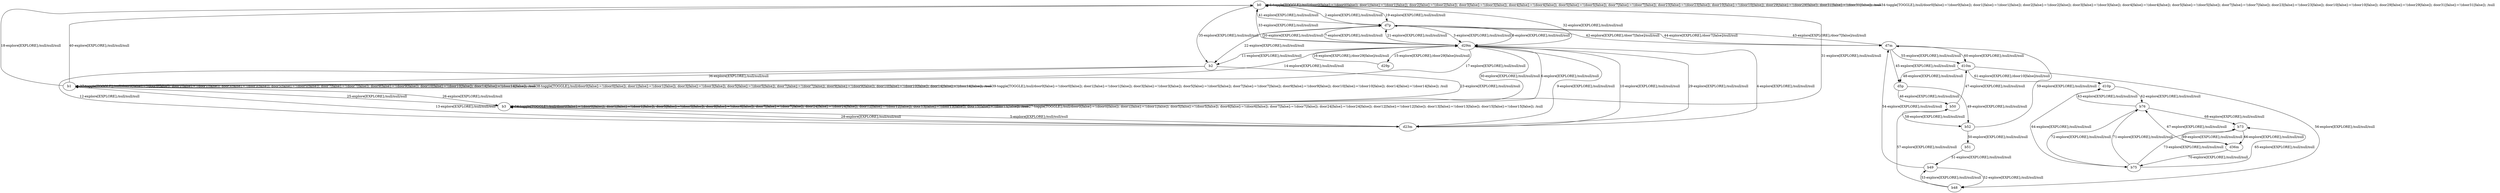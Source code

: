 # Total number of goals covered by this test: 3
# b76 --> d10p
# d36m --> b75
# b75 --> b76

digraph g {
"b0" -> "b0" [label = "1-toggle[TOGGLE];/null/door0[false]:=!(door0[false]); door1[false]:=!(door1[false]); door2[false]:=!(door2[false]); door3[false]:=!(door3[false]); door4[false]:=!(door4[false]); door5[false]:=!(door5[false]); door7[false]:=!(door7[false]); door23[false]:=!(door23[false]); door10[false]:=!(door10[false]); door29[false]:=!(door29[false]); door31[false]:=!(door31[false]); /null"];
"b0" -> "d7p" [label = "2-explore[EXPLORE];/null/null/null"];
"d7p" -> "d29m" [label = "3-explore[EXPLORE];/null/null/null"];
"d29m" -> "d23m" [label = "4-explore[EXPLORE];/null/null/null"];
"d23m" -> "b3" [label = "5-explore[EXPLORE];/null/null/null"];
"b3" -> "d29m" [label = "6-explore[EXPLORE];/null/null/null"];
"d29m" -> "d7p" [label = "7-explore[EXPLORE];/null/null/null"];
"d7p" -> "d29m" [label = "8-explore[EXPLORE];/null/null/null"];
"d29m" -> "d23m" [label = "9-explore[EXPLORE];/null/null/null"];
"d23m" -> "d29m" [label = "10-explore[EXPLORE];/null/null/null"];
"d29m" -> "b2" [label = "11-explore[EXPLORE];/null/null/null"];
"b2" -> "d23m" [label = "12-explore[EXPLORE];/null/null/null"];
"d23m" -> "b1" [label = "13-explore[EXPLORE];/null/null/null"];
"b1" -> "d29m" [label = "14-explore[EXPLORE];/null/null/null"];
"d29m" -> "d29p" [label = "15-explore[EXPLORE];/door29[false]/null/null"];
"d29p" -> "d29m" [label = "16-explore[EXPLORE];/door29[false]/null/null"];
"d29m" -> "b1" [label = "17-explore[EXPLORE];/null/null/null"];
"b1" -> "b0" [label = "18-explore[EXPLORE];/null/null/null"];
"b0" -> "d7p" [label = "19-explore[EXPLORE];/null/null/null"];
"d7p" -> "d29m" [label = "20-explore[EXPLORE];/null/null/null"];
"d29m" -> "d7p" [label = "21-explore[EXPLORE];/null/null/null"];
"d7p" -> "b2" [label = "22-explore[EXPLORE];/null/null/null"];
"b2" -> "b3" [label = "23-explore[EXPLORE];/null/null/null"];
"b3" -> "b3" [label = "24-toggle[TOGGLE];/null/door0[false]:=!(door0[false]); door1[false]:=!(door1[false]); door5[false]:=!(door5[false]); door6[false]:=!(door6[false]); door7[false]:=!(door7[false]); door24[false]:=!(door24[false]); door12[false]:=!(door12[false]); door13[false]:=!(door13[false]); door15[false]:=!(door15[false]); /null"];
"b3" -> "b1" [label = "25-explore[EXPLORE];/null/null/null"];
"b1" -> "b3" [label = "26-explore[EXPLORE];/null/null/null"];
"b3" -> "b3" [label = "27-toggle[TOGGLE];/null/door0[false]:=!(door0[false]); door1[false]:=!(door1[false]); door5[false]:=!(door5[false]); door6[false]:=!(door6[false]); door7[false]:=!(door7[false]); door24[false]:=!(door24[false]); door12[false]:=!(door12[false]); door13[false]:=!(door13[false]); door15[false]:=!(door15[false]); /null"];
"b3" -> "d23m" [label = "28-explore[EXPLORE];/null/null/null"];
"d23m" -> "d29m" [label = "29-explore[EXPLORE];/null/null/null"];
"d29m" -> "b3" [label = "30-explore[EXPLORE];/null/null/null"];
"b3" -> "b0" [label = "31-explore[EXPLORE];/null/null/null"];
"b0" -> "d29m" [label = "32-explore[EXPLORE];/null/null/null"];
"d29m" -> "b0" [label = "33-explore[EXPLORE];/null/null/null"];
"b0" -> "b0" [label = "34-toggle[TOGGLE];/null/door0[false]:=!(door0[false]); door1[false]:=!(door1[false]); door2[false]:=!(door2[false]); door3[false]:=!(door3[false]); door4[false]:=!(door4[false]); door5[false]:=!(door5[false]); door7[false]:=!(door7[false]); door23[false]:=!(door23[false]); door10[false]:=!(door10[false]); door29[false]:=!(door29[false]); door31[false]:=!(door31[false]); /null"];
"b0" -> "b2" [label = "35-explore[EXPLORE];/null/null/null"];
"b2" -> "b1" [label = "36-explore[EXPLORE];/null/null/null"];
"b1" -> "b1" [label = "37-toggle[TOGGLE];/null/door0[false]:=!(door0[false]); door1[false]:=!(door1[false]); door3[false]:=!(door3[false]); door5[false]:=!(door5[false]); door7[false]:=!(door7[false]); door9[false]:=!(door9[false]); door10[false]:=!(door10[false]); door14[false]:=!(door14[false]); /null"];
"b1" -> "b1" [label = "38-toggle[TOGGLE];/null/door0[false]:=!(door0[false]); door1[false]:=!(door1[false]); door3[false]:=!(door3[false]); door5[false]:=!(door5[false]); door7[false]:=!(door7[false]); door9[false]:=!(door9[false]); door10[false]:=!(door10[false]); door14[false]:=!(door14[false]); /null"];
"b1" -> "b1" [label = "39-toggle[TOGGLE];/null/door0[false]:=!(door0[false]); door1[false]:=!(door1[false]); door3[false]:=!(door3[false]); door5[false]:=!(door5[false]); door7[false]:=!(door7[false]); door9[false]:=!(door9[false]); door10[false]:=!(door10[false]); door14[false]:=!(door14[false]); /null"];
"b1" -> "b0" [label = "40-explore[EXPLORE];/null/null/null"];
"b0" -> "d7p" [label = "41-explore[EXPLORE];/null/null/null"];
"d7p" -> "d7m" [label = "42-explore[EXPLORE];/door7[false]/null/null"];
"d7m" -> "d7p" [label = "43-explore[EXPLORE];/door7[false]/null/null"];
"d7p" -> "d7m" [label = "44-explore[EXPLORE];/door7[false]/null/null"];
"d7m" -> "d5p" [label = "45-explore[EXPLORE];/null/null/null"];
"d5p" -> "b50" [label = "46-explore[EXPLORE];/null/null/null"];
"b50" -> "d10m" [label = "47-explore[EXPLORE];/null/null/null"];
"d10m" -> "d5p" [label = "48-explore[EXPLORE];/null/null/null"];
"d5p" -> "b52" [label = "49-explore[EXPLORE];/null/null/null"];
"b52" -> "b51" [label = "50-explore[EXPLORE];/null/null/null"];
"b51" -> "b49" [label = "51-explore[EXPLORE];/null/null/null"];
"b49" -> "b48" [label = "52-explore[EXPLORE];/null/null/null"];
"b48" -> "b49" [label = "53-explore[EXPLORE];/null/null/null"];
"b49" -> "d7m" [label = "54-explore[EXPLORE];/null/null/null"];
"d7m" -> "d10m" [label = "55-explore[EXPLORE];/null/null/null"];
"d10m" -> "b48" [label = "56-explore[EXPLORE];/null/null/null"];
"b48" -> "b50" [label = "57-explore[EXPLORE];/null/null/null"];
"b50" -> "b52" [label = "58-explore[EXPLORE];/null/null/null"];
"b52" -> "d7m" [label = "59-explore[EXPLORE];/null/null/null"];
"d7m" -> "d10m" [label = "60-explore[EXPLORE];/null/null/null"];
"d10m" -> "d10p" [label = "61-explore[EXPLORE];/door10[false]/null/null"];
"d10p" -> "b76" [label = "62-explore[EXPLORE];/null/null/null"];
"b76" -> "d10p" [label = "63-explore[EXPLORE];/null/null/null"];
"d10p" -> "b75" [label = "64-explore[EXPLORE];/null/null/null"];
"b75" -> "b73" [label = "65-explore[EXPLORE];/null/null/null"];
"b73" -> "d36m" [label = "66-explore[EXPLORE];/null/null/null"];
"d36m" -> "b76" [label = "67-explore[EXPLORE];/null/null/null"];
"b76" -> "b73" [label = "68-explore[EXPLORE];/null/null/null"];
"b73" -> "d36m" [label = "69-explore[EXPLORE];/null/null/null"];
"d36m" -> "b75" [label = "70-explore[EXPLORE];/null/null/null"];
"b75" -> "b76" [label = "71-explore[EXPLORE];/null/null/null"];
"b76" -> "b75" [label = "72-explore[EXPLORE];/null/null/null"];
"b75" -> "b73" [label = "73-explore[EXPLORE];/null/null/null"];
}